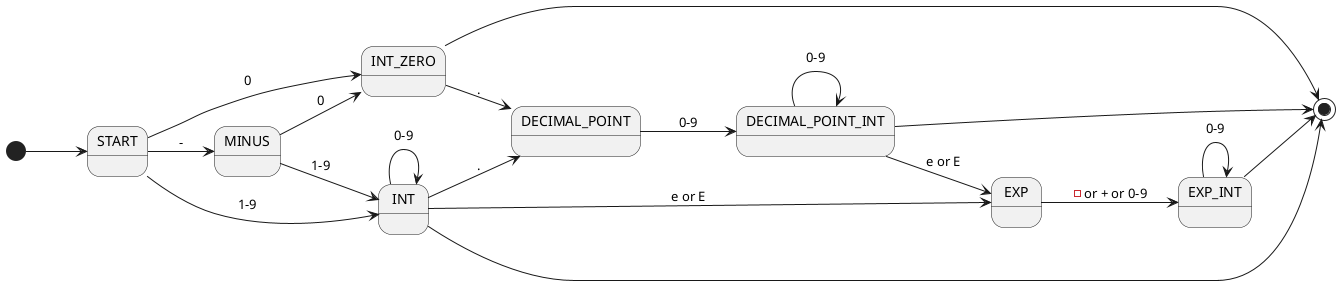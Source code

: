 @startuml

left to right direction

[*] --> START
START --> MINUS : -
MINUS --> INT_ZERO : 0
MINUS --> INT : 1-9

START --> INT_ZERO : 0
INT_ZERO --> DECIMAL_POINT : .
INT_ZERO --> [*]

START --> INT : 1-9
INT --> INT : 0-9
INT --> DECIMAL_POINT : .
INT --> [*]

DECIMAL_POINT -->DECIMAL_POINT_INT : 0-9
INT --> EXP : e or E
DECIMAL_POINT_INT --> [*]
DECIMAL_POINT_INT --> EXP : e or E
DECIMAL_POINT_INT --> DECIMAL_POINT_INT : 0-9

EXP --> EXP_INT : - or + or 0-9
EXP_INT --> EXP_INT : 0-9
EXP_INT --> [*]

@enduml